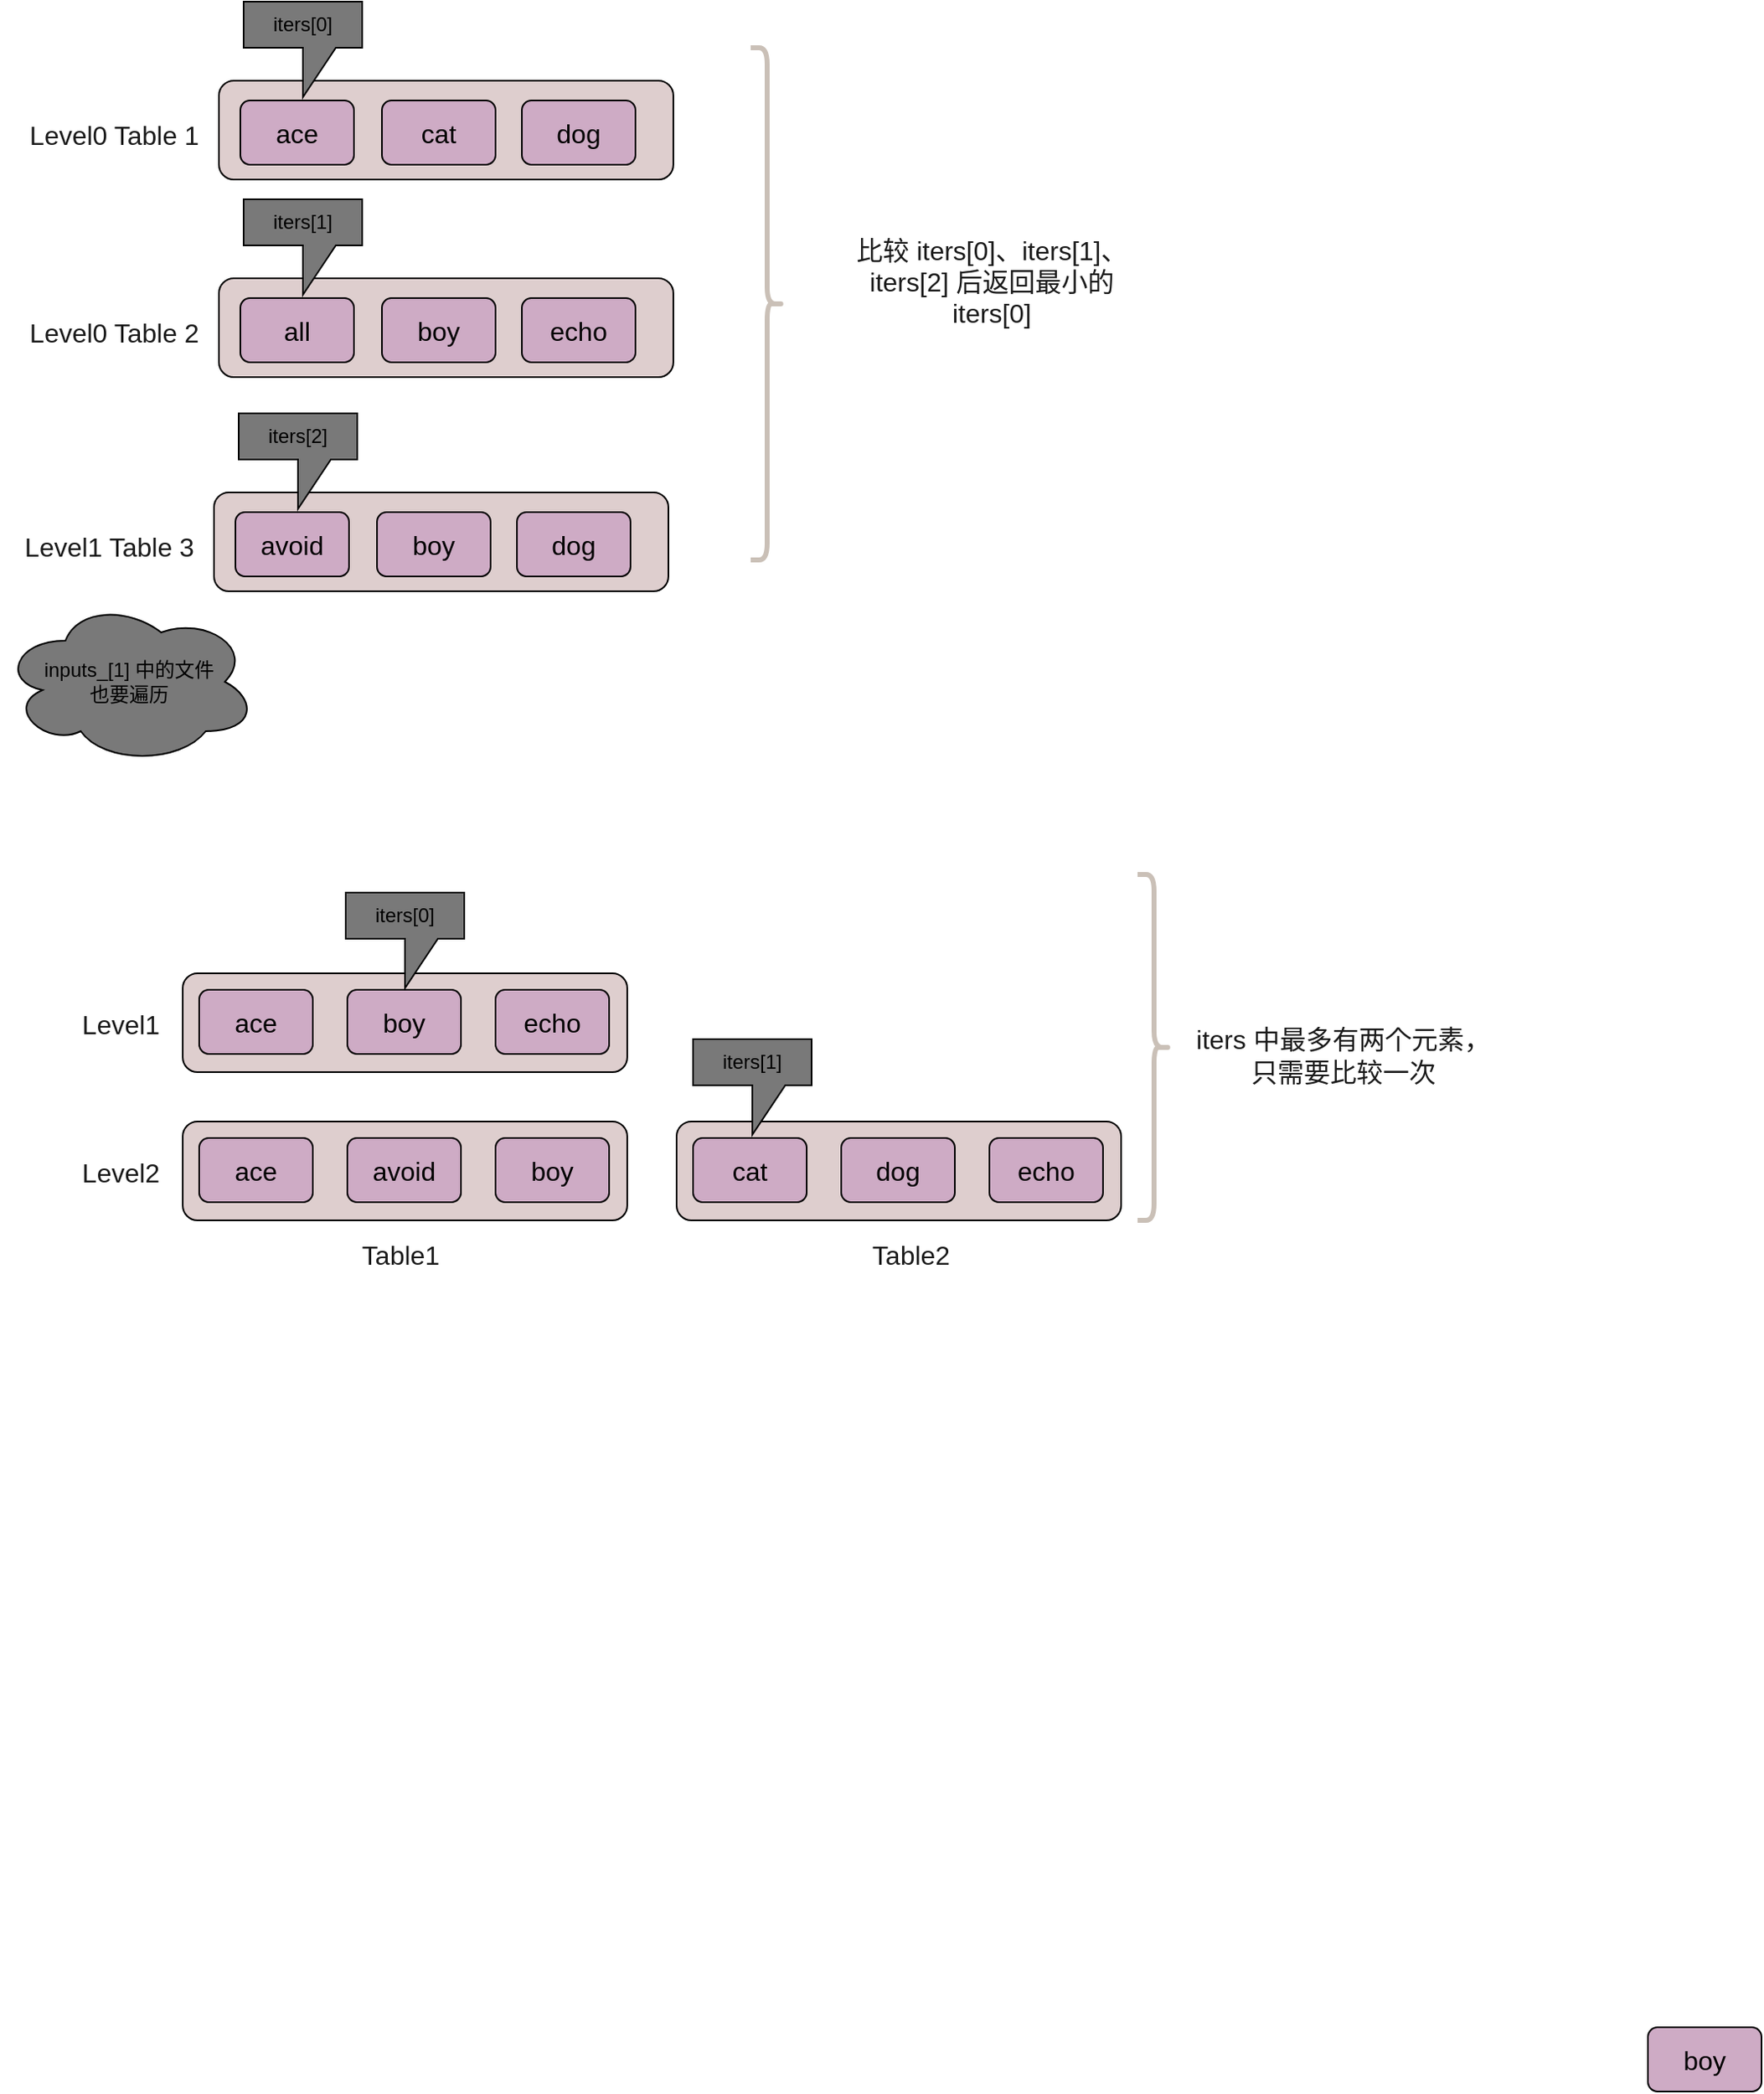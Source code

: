 <mxfile>
    <diagram id="YJa1YVeCBQMnrFL9bhSD" name="第 1 页">
        <mxGraphModel dx="951" dy="667" grid="0" gridSize="10" guides="0" tooltips="1" connect="1" arrows="1" fold="1" page="1" pageScale="1" pageWidth="2339" pageHeight="3300" background="#FFFFFF" math="0" shadow="0">
            <root>
                <mxCell id="0"/>
                <mxCell id="1" parent="0"/>
                <mxCell id="105" value="" style="rounded=1;whiteSpace=wrap;html=1;fontSize=16;fillColor=#DECECE;" parent="1" vertex="1">
                    <mxGeometry x="270" y="1100" width="270" height="60" as="geometry"/>
                </mxCell>
                <mxCell id="52" value="" style="rounded=1;whiteSpace=wrap;html=1;fontSize=16;fillColor=#DECECE;" parent="1" vertex="1">
                    <mxGeometry x="292" y="468" width="276" height="60" as="geometry"/>
                </mxCell>
                <mxCell id="70" value="&lt;font style=&quot;font-size: 16px;&quot; color=&quot;#1a1a1a&quot;&gt;Level0 Table 1&lt;/font&gt;" style="text;html=1;strokeColor=none;fillColor=none;align=center;verticalAlign=middle;whiteSpace=wrap;rounded=0;strokeWidth=3;" parent="1" vertex="1">
                    <mxGeometry x="176" y="480" width="105" height="41" as="geometry"/>
                </mxCell>
                <mxCell id="85" value="ace" style="rounded=1;whiteSpace=wrap;html=1;fontSize=16;fillColor=#CEABC5;" parent="1" vertex="1">
                    <mxGeometry x="305" y="480" width="69" height="39" as="geometry"/>
                </mxCell>
                <mxCell id="86" value="cat" style="rounded=1;whiteSpace=wrap;html=1;fontSize=16;fillColor=#CEABC5;" parent="1" vertex="1">
                    <mxGeometry x="391" y="480" width="69" height="39" as="geometry"/>
                </mxCell>
                <mxCell id="87" value="dog" style="rounded=1;whiteSpace=wrap;html=1;fontSize=16;fillColor=#CEABC5;" parent="1" vertex="1">
                    <mxGeometry x="476" y="480" width="69" height="39" as="geometry"/>
                </mxCell>
                <mxCell id="88" value="iters[0]" style="shape=callout;whiteSpace=wrap;html=1;perimeter=calloutPerimeter;fillColor=#797979;" parent="1" vertex="1">
                    <mxGeometry x="307" y="420" width="72" height="58" as="geometry"/>
                </mxCell>
                <mxCell id="89" value="" style="rounded=1;whiteSpace=wrap;html=1;fontSize=16;fillColor=#DECECE;" parent="1" vertex="1">
                    <mxGeometry x="292" y="588" width="276" height="60" as="geometry"/>
                </mxCell>
                <mxCell id="90" value="&lt;font style=&quot;font-size: 16px;&quot; color=&quot;#1a1a1a&quot;&gt;Level0 Table 2&lt;/font&gt;" style="text;html=1;strokeColor=none;fillColor=none;align=center;verticalAlign=middle;whiteSpace=wrap;rounded=0;strokeWidth=3;" parent="1" vertex="1">
                    <mxGeometry x="176" y="600" width="105" height="41" as="geometry"/>
                </mxCell>
                <mxCell id="91" value="all" style="rounded=1;whiteSpace=wrap;html=1;fontSize=16;fillColor=#CEABC5;" parent="1" vertex="1">
                    <mxGeometry x="305" y="600" width="69" height="39" as="geometry"/>
                </mxCell>
                <mxCell id="92" value="boy" style="rounded=1;whiteSpace=wrap;html=1;fontSize=16;fillColor=#CEABC5;" parent="1" vertex="1">
                    <mxGeometry x="391" y="600" width="69" height="39" as="geometry"/>
                </mxCell>
                <mxCell id="93" value="echo" style="rounded=1;whiteSpace=wrap;html=1;fontSize=16;fillColor=#CEABC5;" parent="1" vertex="1">
                    <mxGeometry x="476" y="600" width="69" height="39" as="geometry"/>
                </mxCell>
                <mxCell id="94" value="iters[1]" style="shape=callout;whiteSpace=wrap;html=1;perimeter=calloutPerimeter;fillColor=#797979;" parent="1" vertex="1">
                    <mxGeometry x="307" y="540" width="72" height="58" as="geometry"/>
                </mxCell>
                <mxCell id="95" value="" style="rounded=1;whiteSpace=wrap;html=1;fontSize=16;fillColor=#DECECE;" parent="1" vertex="1">
                    <mxGeometry x="289" y="718" width="276" height="60" as="geometry"/>
                </mxCell>
                <mxCell id="96" value="&lt;font style=&quot;font-size: 16px;&quot; color=&quot;#1a1a1a&quot;&gt;Level1 Table 3&lt;/font&gt;" style="text;html=1;strokeColor=none;fillColor=none;align=center;verticalAlign=middle;whiteSpace=wrap;rounded=0;strokeWidth=3;" parent="1" vertex="1">
                    <mxGeometry x="173" y="730" width="105" height="41" as="geometry"/>
                </mxCell>
                <mxCell id="97" value="avoid" style="rounded=1;whiteSpace=wrap;html=1;fontSize=16;fillColor=#CEABC5;" parent="1" vertex="1">
                    <mxGeometry x="302" y="730" width="69" height="39" as="geometry"/>
                </mxCell>
                <mxCell id="98" value="boy" style="rounded=1;whiteSpace=wrap;html=1;fontSize=16;fillColor=#CEABC5;" parent="1" vertex="1">
                    <mxGeometry x="388" y="730" width="69" height="39" as="geometry"/>
                </mxCell>
                <mxCell id="99" value="dog" style="rounded=1;whiteSpace=wrap;html=1;fontSize=16;fillColor=#CEABC5;" parent="1" vertex="1">
                    <mxGeometry x="473" y="730" width="69" height="39" as="geometry"/>
                </mxCell>
                <mxCell id="100" value="iters[2]" style="shape=callout;whiteSpace=wrap;html=1;perimeter=calloutPerimeter;fillColor=#797979;" parent="1" vertex="1">
                    <mxGeometry x="304" y="670" width="72" height="58" as="geometry"/>
                </mxCell>
                <mxCell id="101" value="inputs_[1] 中的文件&lt;br&gt;也要遍历" style="ellipse;shape=cloud;whiteSpace=wrap;html=1;fillColor=#797979;" parent="1" vertex="1">
                    <mxGeometry x="160" y="783" width="155" height="100" as="geometry"/>
                </mxCell>
                <mxCell id="102" value="" style="shape=curlyBracket;whiteSpace=wrap;html=1;rounded=1;flipH=1;labelPosition=right;verticalLabelPosition=middle;align=left;verticalAlign=middle;fillColor=#797979;strokeWidth=3;strokeColor=#CAC0B7;" parent="1" vertex="1">
                    <mxGeometry x="615" y="448" width="20" height="311" as="geometry"/>
                </mxCell>
                <mxCell id="103" value="&lt;font style=&quot;font-size: 16px;&quot; color=&quot;#1a1a1a&quot;&gt;比较 iters[0]、&lt;/font&gt;&lt;span style=&quot;color: rgb(26, 26, 26); font-size: 16px;&quot;&gt;iters[1]、&lt;/span&gt;&lt;span style=&quot;color: rgb(26, 26, 26); font-size: 16px;&quot;&gt;iters[2] 后返回最小的 iters[0]&lt;/span&gt;" style="text;html=1;strokeColor=none;fillColor=none;align=center;verticalAlign=middle;whiteSpace=wrap;rounded=0;strokeWidth=3;" parent="1" vertex="1">
                    <mxGeometry x="664" y="558" width="195" height="64" as="geometry"/>
                </mxCell>
                <mxCell id="106" value="ace" style="rounded=1;whiteSpace=wrap;html=1;fontSize=16;fillColor=#CEABC5;" vertex="1" parent="1">
                    <mxGeometry x="280" y="1110" width="69" height="39" as="geometry"/>
                </mxCell>
                <mxCell id="107" value="avoid" style="rounded=1;whiteSpace=wrap;html=1;fontSize=16;fillColor=#CEABC5;" vertex="1" parent="1">
                    <mxGeometry x="370" y="1110" width="69" height="39" as="geometry"/>
                </mxCell>
                <mxCell id="108" value="boy" style="rounded=1;whiteSpace=wrap;html=1;fontSize=16;fillColor=#CEABC5;" vertex="1" parent="1">
                    <mxGeometry x="1160" y="1650" width="69" height="39" as="geometry"/>
                </mxCell>
                <mxCell id="113" value="boy" style="rounded=1;whiteSpace=wrap;html=1;fontSize=16;fillColor=#CEABC5;" vertex="1" parent="1">
                    <mxGeometry x="460" y="1110" width="69" height="39" as="geometry"/>
                </mxCell>
                <mxCell id="114" value="" style="rounded=1;whiteSpace=wrap;html=1;fontSize=16;fillColor=#DECECE;" vertex="1" parent="1">
                    <mxGeometry x="570" y="1100" width="270" height="60" as="geometry"/>
                </mxCell>
                <mxCell id="115" value="cat" style="rounded=1;whiteSpace=wrap;html=1;fontSize=16;fillColor=#CEABC5;" vertex="1" parent="1">
                    <mxGeometry x="580" y="1110" width="69" height="39" as="geometry"/>
                </mxCell>
                <mxCell id="116" value="dog" style="rounded=1;whiteSpace=wrap;html=1;fontSize=16;fillColor=#CEABC5;" vertex="1" parent="1">
                    <mxGeometry x="670" y="1110" width="69" height="39" as="geometry"/>
                </mxCell>
                <mxCell id="117" value="echo" style="rounded=1;whiteSpace=wrap;html=1;fontSize=16;fillColor=#CEABC5;" vertex="1" parent="1">
                    <mxGeometry x="760" y="1110" width="69" height="39" as="geometry"/>
                </mxCell>
                <mxCell id="118" value="&lt;font style=&quot;font-size: 16px;&quot; color=&quot;#1a1a1a&quot;&gt;Level2&lt;/font&gt;" style="text;html=1;strokeColor=none;fillColor=none;align=center;verticalAlign=middle;whiteSpace=wrap;rounded=0;strokeWidth=3;" vertex="1" parent="1">
                    <mxGeometry x="180" y="1110" width="105" height="41" as="geometry"/>
                </mxCell>
                <mxCell id="119" value="&lt;font style=&quot;font-size: 16px;&quot; color=&quot;#1a1a1a&quot;&gt;Table1&lt;/font&gt;" style="text;html=1;strokeColor=none;fillColor=none;align=center;verticalAlign=middle;whiteSpace=wrap;rounded=0;strokeWidth=3;" vertex="1" parent="1">
                    <mxGeometry x="350" y="1160" width="105" height="41" as="geometry"/>
                </mxCell>
                <mxCell id="120" value="&lt;font style=&quot;font-size: 16px;&quot; color=&quot;#1a1a1a&quot;&gt;Table2&lt;/font&gt;" style="text;html=1;strokeColor=none;fillColor=none;align=center;verticalAlign=middle;whiteSpace=wrap;rounded=0;strokeWidth=3;" vertex="1" parent="1">
                    <mxGeometry x="660" y="1160" width="105" height="41" as="geometry"/>
                </mxCell>
                <mxCell id="121" value="&lt;font style=&quot;font-size: 16px;&quot; color=&quot;#1a1a1a&quot;&gt;Level1&lt;/font&gt;" style="text;html=1;strokeColor=none;fillColor=none;align=center;verticalAlign=middle;whiteSpace=wrap;rounded=0;strokeWidth=3;" vertex="1" parent="1">
                    <mxGeometry x="180" y="1020" width="105" height="41" as="geometry"/>
                </mxCell>
                <mxCell id="122" value="" style="rounded=1;whiteSpace=wrap;html=1;fontSize=16;fillColor=#DECECE;" vertex="1" parent="1">
                    <mxGeometry x="270" y="1010" width="270" height="60" as="geometry"/>
                </mxCell>
                <mxCell id="123" value="ace" style="rounded=1;whiteSpace=wrap;html=1;fontSize=16;fillColor=#CEABC5;" vertex="1" parent="1">
                    <mxGeometry x="280" y="1020" width="69" height="39" as="geometry"/>
                </mxCell>
                <mxCell id="124" value="boy" style="rounded=1;whiteSpace=wrap;html=1;fontSize=16;fillColor=#CEABC5;" vertex="1" parent="1">
                    <mxGeometry x="370" y="1020" width="69" height="39" as="geometry"/>
                </mxCell>
                <mxCell id="125" value="echo" style="rounded=1;whiteSpace=wrap;html=1;fontSize=16;fillColor=#CEABC5;" vertex="1" parent="1">
                    <mxGeometry x="460" y="1020" width="69" height="39" as="geometry"/>
                </mxCell>
                <mxCell id="126" value="iters[0]" style="shape=callout;whiteSpace=wrap;html=1;perimeter=calloutPerimeter;fillColor=#797979;" vertex="1" parent="1">
                    <mxGeometry x="369" y="961" width="72" height="58" as="geometry"/>
                </mxCell>
                <mxCell id="130" value="iters[1]" style="shape=callout;whiteSpace=wrap;html=1;perimeter=calloutPerimeter;fillColor=#797979;" vertex="1" parent="1">
                    <mxGeometry x="580" y="1050" width="72" height="58" as="geometry"/>
                </mxCell>
                <mxCell id="131" value="" style="shape=curlyBracket;whiteSpace=wrap;html=1;rounded=1;flipH=1;labelPosition=right;verticalLabelPosition=middle;align=left;verticalAlign=middle;fillColor=#797979;strokeWidth=3;strokeColor=#CAC0B7;" vertex="1" parent="1">
                    <mxGeometry x="850" y="950" width="20" height="210" as="geometry"/>
                </mxCell>
                <mxCell id="132" value="&lt;font color=&quot;#1a1a1a&quot;&gt;&lt;span style=&quot;font-size: 16px;&quot;&gt;iters 中最多有两个元素，只需要比较一次&lt;/span&gt;&lt;/font&gt;" style="text;html=1;strokeColor=none;fillColor=none;align=center;verticalAlign=middle;whiteSpace=wrap;rounded=0;strokeWidth=3;" vertex="1" parent="1">
                    <mxGeometry x="880" y="1020" width="190" height="80" as="geometry"/>
                </mxCell>
            </root>
        </mxGraphModel>
    </diagram>
</mxfile>